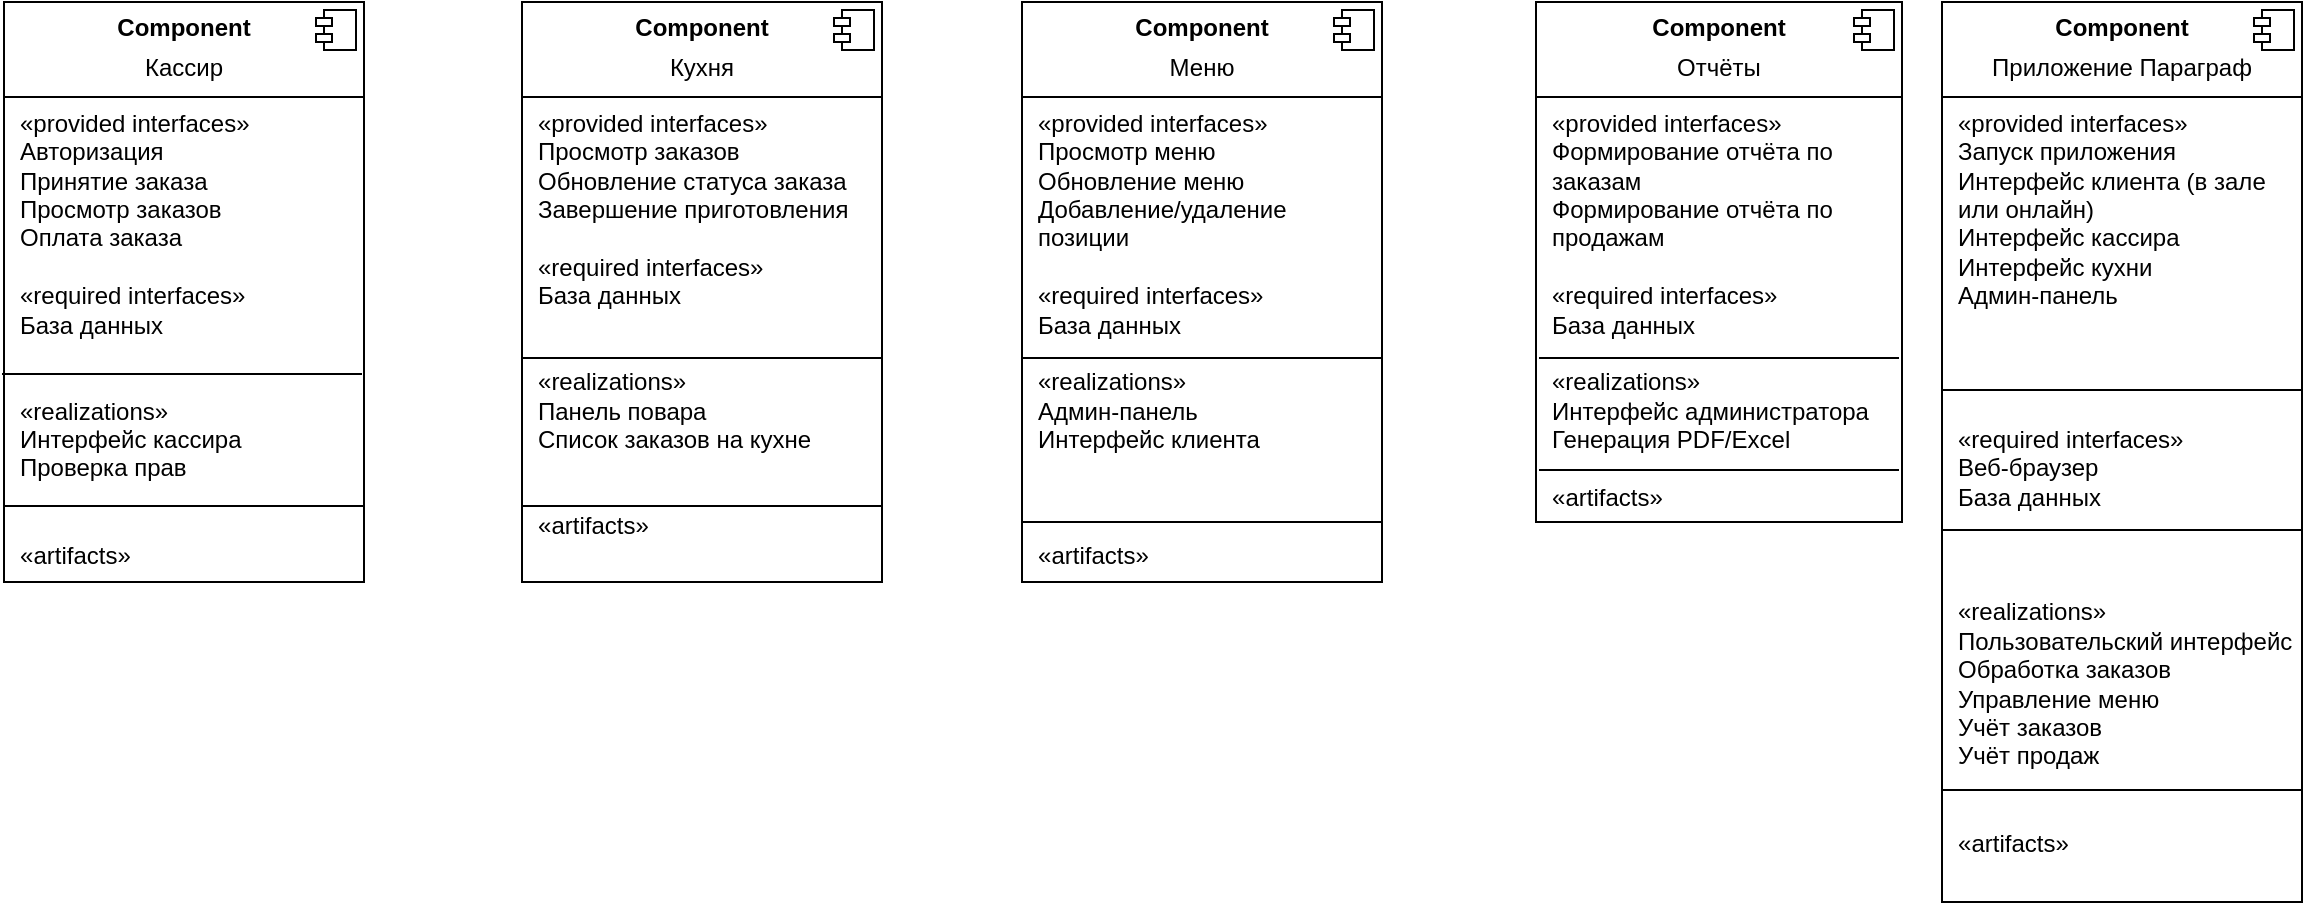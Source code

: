 <mxfile version="26.2.14">
  <diagram name="Страница — 1" id="yjICAxuv-27zDlZhIxQR">
    <mxGraphModel dx="2950" dy="-432" grid="1" gridSize="10" guides="1" tooltips="1" connect="1" arrows="1" fold="1" page="1" pageScale="1" pageWidth="827" pageHeight="1169" math="0" shadow="0">
      <root>
        <mxCell id="0" />
        <mxCell id="1" parent="0" />
        <mxCell id="xAULYET_S0efJswQRDsU-1" value="&lt;p style=&quot;margin:0px;margin-top:6px;text-align:center;&quot;&gt;&lt;b&gt;Component&lt;/b&gt;&lt;/p&gt;&lt;p style=&quot;margin:0px;margin-top:6px;text-align:center;&quot;&gt;Каталог рецептов&lt;/p&gt;&lt;hr size=&quot;1&quot; style=&quot;border-style:solid;&quot;&gt;&lt;p style=&quot;margin:0px;margin-left:8px;&quot;&gt;&lt;span class=&quot;hljs-operator&quot;&gt;«&lt;/span&gt;providedinterfaces&lt;span class=&quot;hljs-operator&quot;&gt;»&lt;/span&gt;&lt;/p&gt;&lt;p style=&quot;margin:0px;margin-left:8px;&quot;&gt;&lt;br&gt;&lt;/p&gt;&lt;p style=&quot;margin:0px;margin-left:8px;&quot;&gt;&lt;br&gt;&lt;/p&gt;&lt;p style=&quot;margin:0px;margin-left:8px;&quot;&gt;&lt;span class=&quot;hljs-operator&quot;&gt;«&lt;/span&gt;&lt;span class=&quot;hljs-keyword&quot;&gt;required&lt;/span&gt; interfaces&lt;span class=&quot;hljs-operator&quot;&gt;»&lt;/span&gt;&amp;nbsp;&lt;/p&gt;&lt;p style=&quot;margin:0px;margin-left:8px;&quot;&gt;&lt;br&gt;&lt;/p&gt;&lt;p style=&quot;margin:0px;margin-left:8px;&quot;&gt;&lt;br&gt;&lt;/p&gt;&lt;p style=&quot;margin:0px;margin-left:8px;&quot;&gt;&lt;span class=&quot;hljs-operator&quot;&gt;«&lt;/span&gt;realizations&lt;span class=&quot;hljs-operator&quot;&gt;»&lt;/span&gt;&lt;/p&gt;&lt;p style=&quot;margin:0px;margin-left:8px;&quot;&gt;&lt;br&gt;&lt;/p&gt;&lt;p style=&quot;margin:0px;margin-left:8px;&quot;&gt;&lt;br&gt;&lt;/p&gt;&lt;p style=&quot;margin:0px;margin-left:8px;&quot;&gt;&lt;span style=&quot;background-color: initial;&quot; class=&quot;hljs-operator&quot;&gt;«&lt;/span&gt;&lt;span style=&quot;background-color: initial;&quot;&gt;artifacts&lt;/span&gt;&lt;span style=&quot;background-color: initial;&quot; class=&quot;hljs-operator&quot;&gt;»&lt;/span&gt;&lt;br&gt;&lt;/p&gt;" style="align=left;overflow=fill;html=1;dropTarget=0;whiteSpace=wrap;" parent="1" vertex="1">
          <mxGeometry x="-1179" y="1310" width="180" height="240" as="geometry" />
        </mxCell>
        <mxCell id="xAULYET_S0efJswQRDsU-2" value="" style="shape=component;jettyWidth=8;jettyHeight=4;" parent="xAULYET_S0efJswQRDsU-1" vertex="1">
          <mxGeometry x="1" width="20" height="20" relative="1" as="geometry">
            <mxPoint x="-24" y="4" as="offset" />
          </mxGeometry>
        </mxCell>
        <mxCell id="xAULYET_S0efJswQRDsU-3" value="&lt;p style=&quot;margin:0px;margin-top:6px;text-align:center;&quot;&gt;&lt;b&gt;Component&lt;/b&gt;&lt;/p&gt;&lt;p style=&quot;margin:0px;margin-top:6px;text-align:center;&quot;&gt;Кухня&lt;/p&gt;&lt;hr size=&quot;1&quot; style=&quot;border-style:solid;&quot;&gt;&lt;p style=&quot;margin:0px;margin-left:8px;&quot;&gt;«provided interfaces» Просмотр заказов Обновление статуса заказа Завершение приготовления&lt;/p&gt;&lt;p style=&quot;margin:0px;margin-left:8px;&quot;&gt;&lt;span style=&quot;background-color: transparent; color: light-dark(rgb(0, 0, 0), rgb(255, 255, 255));&quot;&gt;&lt;br&gt;«required interfaces»&amp;nbsp;&lt;/span&gt;&lt;/p&gt;&lt;p style=&quot;margin:0px;margin-left:8px;&quot;&gt;База данных&lt;/p&gt;&lt;p style=&quot;margin:0px;margin-left:8px;&quot;&gt;&lt;br&gt;&lt;br&gt;&lt;/p&gt;&lt;p style=&quot;margin:0px;margin-left:8px;&quot;&gt;&lt;span class=&quot;hljs-operator&quot;&gt;«&lt;/span&gt;realizations&lt;span class=&quot;hljs-operator&quot;&gt;»&lt;br&gt;&lt;/span&gt;&lt;/p&gt;&lt;p style=&quot;margin:0px;margin-left:8px;&quot;&gt;Панель повара&amp;nbsp;&lt;/p&gt;&lt;p style=&quot;margin:0px;margin-left:8px;&quot;&gt;Список заказов на кухне&lt;/p&gt;&lt;p style=&quot;margin:0px;margin-left:8px;&quot;&gt;&lt;br&gt;&lt;/p&gt;&lt;p style=&quot;margin:0px;margin-left:8px;&quot;&gt;&lt;br&gt;&lt;/p&gt;&lt;p style=&quot;margin:0px;margin-left:8px;&quot;&gt;&lt;span style=&quot;background-color: initial;&quot; class=&quot;hljs-operator&quot;&gt;«&lt;/span&gt;&lt;span style=&quot;background-color: initial;&quot;&gt;artifacts&lt;/span&gt;&lt;span style=&quot;background-color: initial;&quot; class=&quot;hljs-operator&quot;&gt;»&lt;/span&gt;&lt;br&gt;&lt;/p&gt;" style="align=left;overflow=fill;html=1;dropTarget=0;whiteSpace=wrap;" parent="1" vertex="1">
          <mxGeometry x="-920" y="1310" width="180" height="290" as="geometry" />
        </mxCell>
        <mxCell id="xAULYET_S0efJswQRDsU-4" value="" style="shape=component;jettyWidth=8;jettyHeight=4;" parent="xAULYET_S0efJswQRDsU-3" vertex="1">
          <mxGeometry x="1" width="20" height="20" relative="1" as="geometry">
            <mxPoint x="-24" y="4" as="offset" />
          </mxGeometry>
        </mxCell>
        <mxCell id="xAULYET_S0efJswQRDsU-5" value="&lt;p style=&quot;margin:0px;margin-top:6px;text-align:center;&quot;&gt;&lt;b&gt;Component&lt;/b&gt;&lt;/p&gt;&lt;p style=&quot;margin:0px;margin-top:6px;text-align:center;&quot;&gt;Меню&lt;/p&gt;&lt;hr size=&quot;1&quot; style=&quot;border-style:solid;&quot;&gt;&lt;p style=&quot;margin:0px;margin-left:8px;&quot;&gt;&lt;span style=&quot;background-color: transparent;&quot;&gt;«provided interfaces» Просмотр меню&amp;nbsp;&lt;/span&gt;&lt;/p&gt;&lt;p style=&quot;margin:0px;margin-left:8px;&quot;&gt;&lt;span style=&quot;background-color: transparent;&quot;&gt;Обновление меню&amp;nbsp;&lt;/span&gt;&lt;/p&gt;&lt;p style=&quot;margin:0px;margin-left:8px;&quot;&gt;&lt;span style=&quot;background-color: transparent;&quot;&gt;Добавление/удаление позиции&amp;nbsp;&lt;/span&gt;&lt;/p&gt;&lt;p style=&quot;margin:0px;margin-left:8px;&quot;&gt;&lt;span style=&quot;background-color: transparent;&quot;&gt;&lt;br&gt;&lt;/span&gt;&lt;/p&gt;&lt;p style=&quot;margin:0px;margin-left:8px;&quot;&gt;&lt;span style=&quot;background-color: transparent;&quot;&gt;«required interfaces»&amp;nbsp;&lt;/span&gt;&lt;/p&gt;&lt;p style=&quot;margin:0px;margin-left:8px;&quot;&gt;&lt;span style=&quot;background-color: transparent;&quot;&gt;База данных&amp;nbsp;&lt;/span&gt;&lt;/p&gt;&lt;p style=&quot;margin:0px;margin-left:8px;&quot;&gt;&lt;span style=&quot;background-color: transparent;&quot;&gt;&lt;br&gt;&lt;/span&gt;&lt;/p&gt;&lt;p style=&quot;margin:0px;margin-left:8px;&quot;&gt;&lt;span style=&quot;background-color: transparent;&quot;&gt;«realizations»&amp;nbsp;&lt;/span&gt;&lt;/p&gt;&lt;p style=&quot;margin:0px;margin-left:8px;&quot;&gt;&lt;span style=&quot;background-color: transparent;&quot;&gt;Админ-панель&lt;/span&gt;&lt;/p&gt;&lt;p style=&quot;margin:0px;margin-left:8px;&quot;&gt;&lt;span style=&quot;background-color: transparent;&quot;&gt;Интерфейс клиента&lt;/span&gt;&lt;span style=&quot;background-color: transparent; color: light-dark(rgb(0, 0, 0), rgb(255, 255, 255));&quot;&gt;&amp;nbsp;&amp;nbsp;&lt;/span&gt;&lt;/p&gt;&lt;div&gt;&lt;br&gt;&lt;/div&gt;&lt;p style=&quot;margin:0px;margin-left:8px;&quot;&gt;&lt;br&gt;&lt;/p&gt;&lt;p style=&quot;margin:0px;margin-left:8px;&quot;&gt;&lt;br&gt;&lt;/p&gt;&lt;p style=&quot;margin:0px;margin-left:8px;&quot;&gt;&lt;span style=&quot;background-color: initial;&quot; class=&quot;hljs-operator&quot;&gt;«&lt;/span&gt;&lt;span style=&quot;background-color: initial;&quot;&gt;artifacts&lt;/span&gt;&lt;span style=&quot;background-color: initial;&quot; class=&quot;hljs-operator&quot;&gt;»&lt;/span&gt;&lt;br&gt;&lt;/p&gt;" style="align=left;overflow=fill;html=1;dropTarget=0;whiteSpace=wrap;" parent="1" vertex="1">
          <mxGeometry x="-670" y="1310" width="180" height="290" as="geometry" />
        </mxCell>
        <mxCell id="xAULYET_S0efJswQRDsU-6" value="" style="shape=component;jettyWidth=8;jettyHeight=4;" parent="xAULYET_S0efJswQRDsU-5" vertex="1">
          <mxGeometry x="1" width="20" height="20" relative="1" as="geometry">
            <mxPoint x="-24" y="4" as="offset" />
          </mxGeometry>
        </mxCell>
        <mxCell id="xAULYET_S0efJswQRDsU-7" value="&lt;p style=&quot;margin:0px;margin-top:6px;text-align:center;&quot;&gt;&lt;b&gt;Component&lt;/b&gt;&lt;/p&gt;&lt;p style=&quot;margin:0px;margin-top:6px;text-align:center;&quot;&gt; Отчёты&lt;/p&gt;&lt;hr size=&quot;1&quot; style=&quot;border-style:solid;&quot;&gt;&lt;p style=&quot;margin:0px;margin-left:8px;&quot;&gt;«provided interfaces»&lt;/p&gt;&lt;p style=&quot;margin:0px;margin-left:8px;&quot;&gt;Формирование отчёта по заказам&amp;nbsp;&lt;/p&gt;&lt;p style=&quot;margin:0px;margin-left:8px;&quot;&gt;Формирование отчёта по продажам&amp;nbsp;&lt;/p&gt;&lt;p style=&quot;margin:0px;margin-left:8px;&quot;&gt;&lt;br&gt;&lt;/p&gt;&lt;p style=&quot;margin:0px;margin-left:8px;&quot;&gt;«required interfaces»&amp;nbsp;&lt;/p&gt;&lt;p style=&quot;margin:0px;margin-left:8px;&quot;&gt;База данных&amp;nbsp;&lt;/p&gt;&lt;p style=&quot;margin:0px;margin-left:8px;&quot;&gt;&lt;br&gt;&lt;/p&gt;&lt;p style=&quot;margin:0px;margin-left:8px;&quot;&gt;«realizations»&lt;/p&gt;&lt;p style=&quot;margin:0px;margin-left:8px;&quot;&gt;Интерфейс администратора&lt;/p&gt;&lt;p style=&quot;margin:0px;margin-left:8px;&quot;&gt;Генерация PDF/Excel&lt;/p&gt;&lt;p style=&quot;margin:0px;margin-left:8px;&quot;&gt;&amp;nbsp;&amp;nbsp;&lt;/p&gt;&lt;p style=&quot;margin:0px;margin-left:8px;&quot;&gt;&lt;span style=&quot;background-color: initial;&quot; class=&quot;hljs-operator&quot;&gt;«&lt;/span&gt;&lt;span style=&quot;background-color: initial;&quot;&gt;artifacts&lt;/span&gt;&lt;span style=&quot;background-color: initial;&quot; class=&quot;hljs-operator&quot;&gt;»&lt;/span&gt;&lt;br&gt;&lt;/p&gt;" style="align=left;overflow=fill;html=1;dropTarget=0;whiteSpace=wrap;" parent="1" vertex="1">
          <mxGeometry x="-413" y="1310" width="183" height="260" as="geometry" />
        </mxCell>
        <mxCell id="xAULYET_S0efJswQRDsU-8" value="" style="shape=component;jettyWidth=8;jettyHeight=4;" parent="xAULYET_S0efJswQRDsU-7" vertex="1">
          <mxGeometry x="1" width="20" height="20" relative="1" as="geometry">
            <mxPoint x="-24" y="4" as="offset" />
          </mxGeometry>
        </mxCell>
        <mxCell id="xAULYET_S0efJswQRDsU-17" value="" style="ellipse;whiteSpace=wrap;html=1;align=center;aspect=fixed;fillColor=none;strokeColor=none;resizable=0;perimeter=centerPerimeter;rotatable=0;allowArrows=0;points=[];outlineConnect=1;" parent="1" vertex="1">
          <mxGeometry x="-1029" y="1360" width="10" height="10" as="geometry" />
        </mxCell>
        <mxCell id="xAULYET_S0efJswQRDsU-18" value="&lt;p style=&quot;margin:0px;margin-top:6px;text-align:center;&quot;&gt;&lt;b&gt;Component&lt;/b&gt;&lt;/p&gt;&lt;p style=&quot;margin:0px;margin-top:6px;text-align:center;&quot;&gt;Кассир&lt;/p&gt;&lt;hr size=&quot;1&quot; style=&quot;border-style:solid;&quot;&gt;&lt;p style=&quot;margin:0px;margin-left:8px;&quot;&gt;«provided interfaces» Авторизация&amp;nbsp;&lt;/p&gt;&lt;p style=&quot;margin:0px;margin-left:8px;&quot;&gt;Принятие заказа&amp;nbsp;&lt;/p&gt;&lt;p style=&quot;margin:0px;margin-left:8px;&quot;&gt;Просмотр заказов&amp;nbsp;&lt;/p&gt;&lt;p style=&quot;margin:0px;margin-left:8px;&quot;&gt;Оплата заказа&amp;nbsp;&lt;/p&gt;&lt;p style=&quot;margin:0px;margin-left:8px;&quot;&gt;&lt;br&gt;&lt;/p&gt;&lt;p style=&quot;margin:0px;margin-left:8px;&quot;&gt;«required interfaces»&amp;nbsp;&lt;/p&gt;&lt;p style=&quot;margin:0px;margin-left:8px;&quot;&gt;База данных&lt;/p&gt;&lt;p style=&quot;margin:0px;margin-left:8px;&quot;&gt;&amp;nbsp;&amp;nbsp;&lt;/p&gt;&lt;p style=&quot;margin:0px;margin-left:8px;&quot;&gt;&lt;br&gt;&lt;/p&gt;&lt;p style=&quot;margin:0px;margin-left:8px;&quot;&gt;&lt;span style=&quot;background-color: transparent;&quot;&gt;«realizations»&amp;nbsp;&lt;/span&gt;&lt;/p&gt;&lt;p style=&quot;margin:0px;margin-left:8px;&quot;&gt;&lt;span style=&quot;background-color: transparent;&quot;&gt;Интерфейс кассира&amp;nbsp;&lt;/span&gt;&lt;/p&gt;&lt;p style=&quot;margin:0px;margin-left:8px;&quot;&gt;&lt;span style=&quot;background-color: transparent;&quot;&gt;Проверка прав&lt;/span&gt;&lt;span style=&quot;background-color: transparent; color: light-dark(rgb(0, 0, 0), rgb(255, 255, 255));&quot;&gt;&amp;nbsp;&lt;/span&gt;&lt;/p&gt;&lt;p style=&quot;margin:0px;margin-left:8px;&quot;&gt;&lt;br&gt;&lt;/p&gt;&lt;p style=&quot;margin:0px;margin-left:8px;&quot;&gt;&lt;span style=&quot;background-color: initial;&quot; class=&quot;hljs-operator&quot;&gt;&lt;br&gt;&lt;/span&gt;&lt;/p&gt;&lt;p style=&quot;margin:0px;margin-left:8px;&quot;&gt;&lt;span style=&quot;background-color: initial;&quot; class=&quot;hljs-operator&quot;&gt;«&lt;/span&gt;&lt;span style=&quot;background-color: initial;&quot;&gt;artifacts&lt;/span&gt;&lt;span style=&quot;background-color: initial;&quot; class=&quot;hljs-operator&quot;&gt;»&lt;/span&gt;&lt;br&gt;&lt;/p&gt;" style="align=left;overflow=fill;html=1;dropTarget=0;whiteSpace=wrap;" parent="1" vertex="1">
          <mxGeometry x="-1179" y="1310" width="180" height="290" as="geometry" />
        </mxCell>
        <mxCell id="xAULYET_S0efJswQRDsU-19" value="" style="shape=component;jettyWidth=8;jettyHeight=4;" parent="xAULYET_S0efJswQRDsU-18" vertex="1">
          <mxGeometry x="1" width="20" height="20" relative="1" as="geometry">
            <mxPoint x="-24" y="4" as="offset" />
          </mxGeometry>
        </mxCell>
        <mxCell id="xAULYET_S0efJswQRDsU-20" value="" style="line;strokeWidth=1;fillColor=none;align=left;verticalAlign=middle;spacingTop=-1;spacingLeft=3;spacingRight=3;rotatable=0;labelPosition=right;points=[];portConstraint=eastwest;strokeColor=inherit;" parent="1" vertex="1">
          <mxGeometry x="-1180" y="1492" width="180" height="8" as="geometry" />
        </mxCell>
        <mxCell id="xAULYET_S0efJswQRDsU-21" value="" style="line;strokeWidth=1;fillColor=none;align=left;verticalAlign=middle;spacingTop=-1;spacingLeft=3;spacingRight=3;rotatable=0;labelPosition=right;points=[];portConstraint=eastwest;strokeColor=inherit;" parent="1" vertex="1">
          <mxGeometry x="-1179" y="1558" width="180" height="8" as="geometry" />
        </mxCell>
        <mxCell id="xAULYET_S0efJswQRDsU-22" value="" style="line;strokeWidth=1;fillColor=none;align=left;verticalAlign=middle;spacingTop=-1;spacingLeft=3;spacingRight=3;rotatable=0;labelPosition=right;points=[];portConstraint=eastwest;strokeColor=inherit;" parent="1" vertex="1">
          <mxGeometry x="-920" y="1558" width="180" height="8" as="geometry" />
        </mxCell>
        <mxCell id="xAULYET_S0efJswQRDsU-23" value="" style="line;strokeWidth=1;fillColor=none;align=left;verticalAlign=middle;spacingTop=-1;spacingLeft=3;spacingRight=3;rotatable=0;labelPosition=right;points=[];portConstraint=eastwest;strokeColor=inherit;" parent="1" vertex="1">
          <mxGeometry x="-920" y="1484" width="180" height="8" as="geometry" />
        </mxCell>
        <mxCell id="xAULYET_S0efJswQRDsU-24" value="" style="line;strokeWidth=1;fillColor=none;align=left;verticalAlign=middle;spacingTop=-1;spacingLeft=3;spacingRight=3;rotatable=0;labelPosition=right;points=[];portConstraint=eastwest;strokeColor=inherit;" parent="1" vertex="1">
          <mxGeometry x="-670" y="1566" width="180" height="8" as="geometry" />
        </mxCell>
        <mxCell id="xAULYET_S0efJswQRDsU-25" value="" style="line;strokeWidth=1;fillColor=none;align=left;verticalAlign=middle;spacingTop=-1;spacingLeft=3;spacingRight=3;rotatable=0;labelPosition=right;points=[];portConstraint=eastwest;strokeColor=inherit;" parent="1" vertex="1">
          <mxGeometry x="-670" y="1484" width="180" height="8" as="geometry" />
        </mxCell>
        <mxCell id="xAULYET_S0efJswQRDsU-27" value="" style="line;strokeWidth=1;fillColor=none;align=left;verticalAlign=middle;spacingTop=-1;spacingLeft=3;spacingRight=3;rotatable=0;labelPosition=right;points=[];portConstraint=eastwest;strokeColor=inherit;" parent="1" vertex="1">
          <mxGeometry x="-411.5" y="1484" width="180" height="8" as="geometry" />
        </mxCell>
        <mxCell id="xAULYET_S0efJswQRDsU-28" value="" style="line;strokeWidth=1;fillColor=none;align=left;verticalAlign=middle;spacingTop=-1;spacingLeft=3;spacingRight=3;rotatable=0;labelPosition=right;points=[];portConstraint=eastwest;strokeColor=inherit;" parent="1" vertex="1">
          <mxGeometry x="-411.5" y="1540" width="180" height="8" as="geometry" />
        </mxCell>
        <mxCell id="xAULYET_S0efJswQRDsU-29" value="&lt;p style=&quot;margin:0px;margin-top:6px;text-align:center;&quot;&gt;&lt;b&gt;Component&lt;/b&gt;&lt;/p&gt;&lt;p style=&quot;margin:0px;margin-top:6px;text-align:center;&quot;&gt;Приложение Параграф&lt;/p&gt;&lt;hr size=&quot;1&quot; style=&quot;border-style:solid;&quot;&gt;&lt;p style=&quot;margin:0px;margin-left:8px;&quot;&gt;«provided interfaces»&amp;nbsp;&lt;/p&gt;&lt;p style=&quot;margin:0px;margin-left:8px;&quot;&gt;Запуск приложения Интерфейс клиента (в зале или онлайн)&amp;nbsp;&lt;/p&gt;&lt;p style=&quot;margin:0px;margin-left:8px;&quot;&gt;Интерфейс кассира Интерфейс кухни&amp;nbsp;&lt;/p&gt;&lt;p style=&quot;margin:0px;margin-left:8px;&quot;&gt;Админ-панель&amp;nbsp;&lt;/p&gt;&lt;p style=&quot;margin:0px;margin-left:8px;&quot;&gt;&lt;br&gt;&lt;/p&gt;&lt;p style=&quot;margin:0px;margin-left:8px;&quot;&gt;&lt;br&gt;&lt;/p&gt;&lt;p style=&quot;margin:0px;margin-left:8px;&quot;&gt;&lt;br&gt;&lt;/p&gt;&lt;p style=&quot;margin:0px;margin-left:8px;&quot;&gt;&lt;br&gt;&lt;/p&gt;&lt;p style=&quot;margin:0px;margin-left:8px;&quot;&gt;«required interfaces»&lt;/p&gt;&lt;p style=&quot;margin:0px;margin-left:8px;&quot;&gt;Веб-браузер&amp;nbsp;&lt;/p&gt;&lt;p style=&quot;margin:0px;margin-left:8px;&quot;&gt;База данных&amp;nbsp;&lt;/p&gt;&lt;p style=&quot;margin:0px;margin-left:8px;&quot;&gt;&lt;br&gt;&lt;/p&gt;&lt;p style=&quot;margin:0px;margin-left:8px;&quot;&gt;&lt;br&gt;&lt;/p&gt;&lt;p style=&quot;margin:0px;margin-left:8px;&quot;&gt;&lt;br&gt;&lt;/p&gt;&lt;p style=&quot;margin:0px;margin-left:8px;&quot;&gt;«realizations» Пользовательский интерфейс Обработка заказов Управление меню&amp;nbsp;&lt;/p&gt;&lt;p style=&quot;margin:0px;margin-left:8px;&quot;&gt;Учёт заказов&amp;nbsp;&lt;/p&gt;&lt;p style=&quot;margin:0px;margin-left:8px;&quot;&gt;Учёт продаж&lt;/p&gt;&lt;p style=&quot;margin:0px;margin-left:8px;&quot;&gt;&lt;br&gt;&lt;/p&gt;&lt;p style=&quot;margin:0px;margin-left:8px;&quot;&gt;&lt;span style=&quot;background-color: initial;&quot; class=&quot;hljs-operator&quot;&gt;&lt;br&gt;&lt;/span&gt;&lt;/p&gt;&lt;p style=&quot;margin:0px;margin-left:8px;&quot;&gt;&lt;span style=&quot;background-color: initial;&quot; class=&quot;hljs-operator&quot;&gt;«&lt;/span&gt;&lt;span style=&quot;background-color: initial;&quot;&gt;artifacts&lt;/span&gt;&lt;span style=&quot;background-color: initial;&quot; class=&quot;hljs-operator&quot;&gt;»&lt;/span&gt;&lt;br&gt;&lt;/p&gt;" style="align=left;overflow=fill;html=1;dropTarget=0;whiteSpace=wrap;" parent="1" vertex="1">
          <mxGeometry x="-210" y="1310" width="180" height="450" as="geometry" />
        </mxCell>
        <mxCell id="xAULYET_S0efJswQRDsU-30" value="" style="shape=component;jettyWidth=8;jettyHeight=4;" parent="xAULYET_S0efJswQRDsU-29" vertex="1">
          <mxGeometry x="1" width="20" height="20" relative="1" as="geometry">
            <mxPoint x="-24" y="4" as="offset" />
          </mxGeometry>
        </mxCell>
        <mxCell id="xAULYET_S0efJswQRDsU-31" value="" style="line;strokeWidth=1;fillColor=none;align=left;verticalAlign=middle;spacingTop=-1;spacingLeft=3;spacingRight=3;rotatable=0;labelPosition=right;points=[];portConstraint=eastwest;strokeColor=inherit;" parent="1" vertex="1">
          <mxGeometry x="-210" y="1500" width="180" height="8" as="geometry" />
        </mxCell>
        <mxCell id="xAULYET_S0efJswQRDsU-32" value="" style="line;strokeWidth=1;fillColor=none;align=left;verticalAlign=middle;spacingTop=-1;spacingLeft=3;spacingRight=3;rotatable=0;labelPosition=right;points=[];portConstraint=eastwest;strokeColor=inherit;" parent="1" vertex="1">
          <mxGeometry x="-210" y="1570" width="180" height="8" as="geometry" />
        </mxCell>
        <mxCell id="xAULYET_S0efJswQRDsU-33" value="" style="line;strokeWidth=1;fillColor=none;align=left;verticalAlign=middle;spacingTop=-1;spacingLeft=3;spacingRight=3;rotatable=0;labelPosition=right;points=[];portConstraint=eastwest;strokeColor=inherit;" parent="1" vertex="1">
          <mxGeometry x="-210" y="1700" width="180" height="8" as="geometry" />
        </mxCell>
      </root>
    </mxGraphModel>
  </diagram>
</mxfile>

